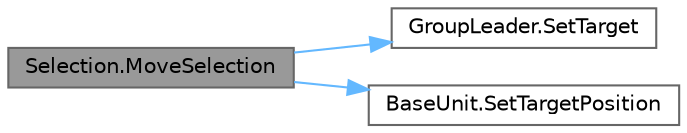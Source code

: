 digraph "Selection.MoveSelection"
{
 // LATEX_PDF_SIZE
  bgcolor="transparent";
  edge [fontname=Helvetica,fontsize=10,labelfontname=Helvetica,labelfontsize=10];
  node [fontname=Helvetica,fontsize=10,shape=box,height=0.2,width=0.4];
  rankdir="LR";
  Node1 [label="Selection.MoveSelection",height=0.2,width=0.4,color="gray40", fillcolor="grey60", style="filled", fontcolor="black",tooltip=" "];
  Node1 -> Node2 [color="steelblue1",style="solid"];
  Node2 [label="GroupLeader.SetTarget",height=0.2,width=0.4,color="grey40", fillcolor="white", style="filled",URL="$class_group_leader.html#a54e85d2941924c0c4c77032829f8d7f3",tooltip=" "];
  Node1 -> Node3 [color="steelblue1",style="solid"];
  Node3 [label="BaseUnit.SetTargetPosition",height=0.2,width=0.4,color="grey40", fillcolor="white", style="filled",URL="$class_base_unit.html#a5444c924c7be68b4d0ee5ba3396219f4",tooltip=" "];
}
